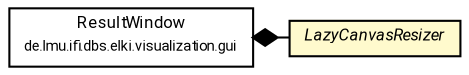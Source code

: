 #!/usr/local/bin/dot
#
# Class diagram 
# Generated by UMLGraph version R5_7_2-60-g0e99a6 (http://www.spinellis.gr/umlgraph/)
#

digraph G {
	graph [fontnames="svg"]
	edge [fontname="Roboto",fontsize=7,labelfontname="Roboto",labelfontsize=7,color="black"];
	node [fontname="Roboto",fontcolor="black",fontsize=8,shape=plaintext,margin=0,width=0,height=0];
	nodesep=0.15;
	ranksep=0.25;
	rankdir=LR;
	// de.lmu.ifi.dbs.elki.visualization.batikutil.LazyCanvasResizer
	c6221507 [label=<<table title="de.lmu.ifi.dbs.elki.visualization.batikutil.LazyCanvasResizer" border="0" cellborder="1" cellspacing="0" cellpadding="2" bgcolor="lemonChiffon" href="LazyCanvasResizer.html" target="_parent">
		<tr><td><table border="0" cellspacing="0" cellpadding="1">
		<tr><td align="center" balign="center"> <font face="Roboto"><i>LazyCanvasResizer</i></font> </td></tr>
		</table></td></tr>
		</table>>, URL="LazyCanvasResizer.html"];
	// de.lmu.ifi.dbs.elki.visualization.gui.ResultWindow
	c6221542 [label=<<table title="de.lmu.ifi.dbs.elki.visualization.gui.ResultWindow" border="0" cellborder="1" cellspacing="0" cellpadding="2" href="../gui/ResultWindow.html" target="_parent">
		<tr><td><table border="0" cellspacing="0" cellpadding="1">
		<tr><td align="center" balign="center"> <font face="Roboto">ResultWindow</font> </td></tr>
		<tr><td align="center" balign="center"> <font face="Roboto" point-size="7.0">de.lmu.ifi.dbs.elki.visualization.gui</font> </td></tr>
		</table></td></tr>
		</table>>, URL="../gui/ResultWindow.html"];
	// de.lmu.ifi.dbs.elki.visualization.gui.ResultWindow composed de.lmu.ifi.dbs.elki.visualization.batikutil.LazyCanvasResizer
	c6221542 -> c6221507 [arrowhead=none,arrowtail=diamond,dir=back,weight=6];
}

